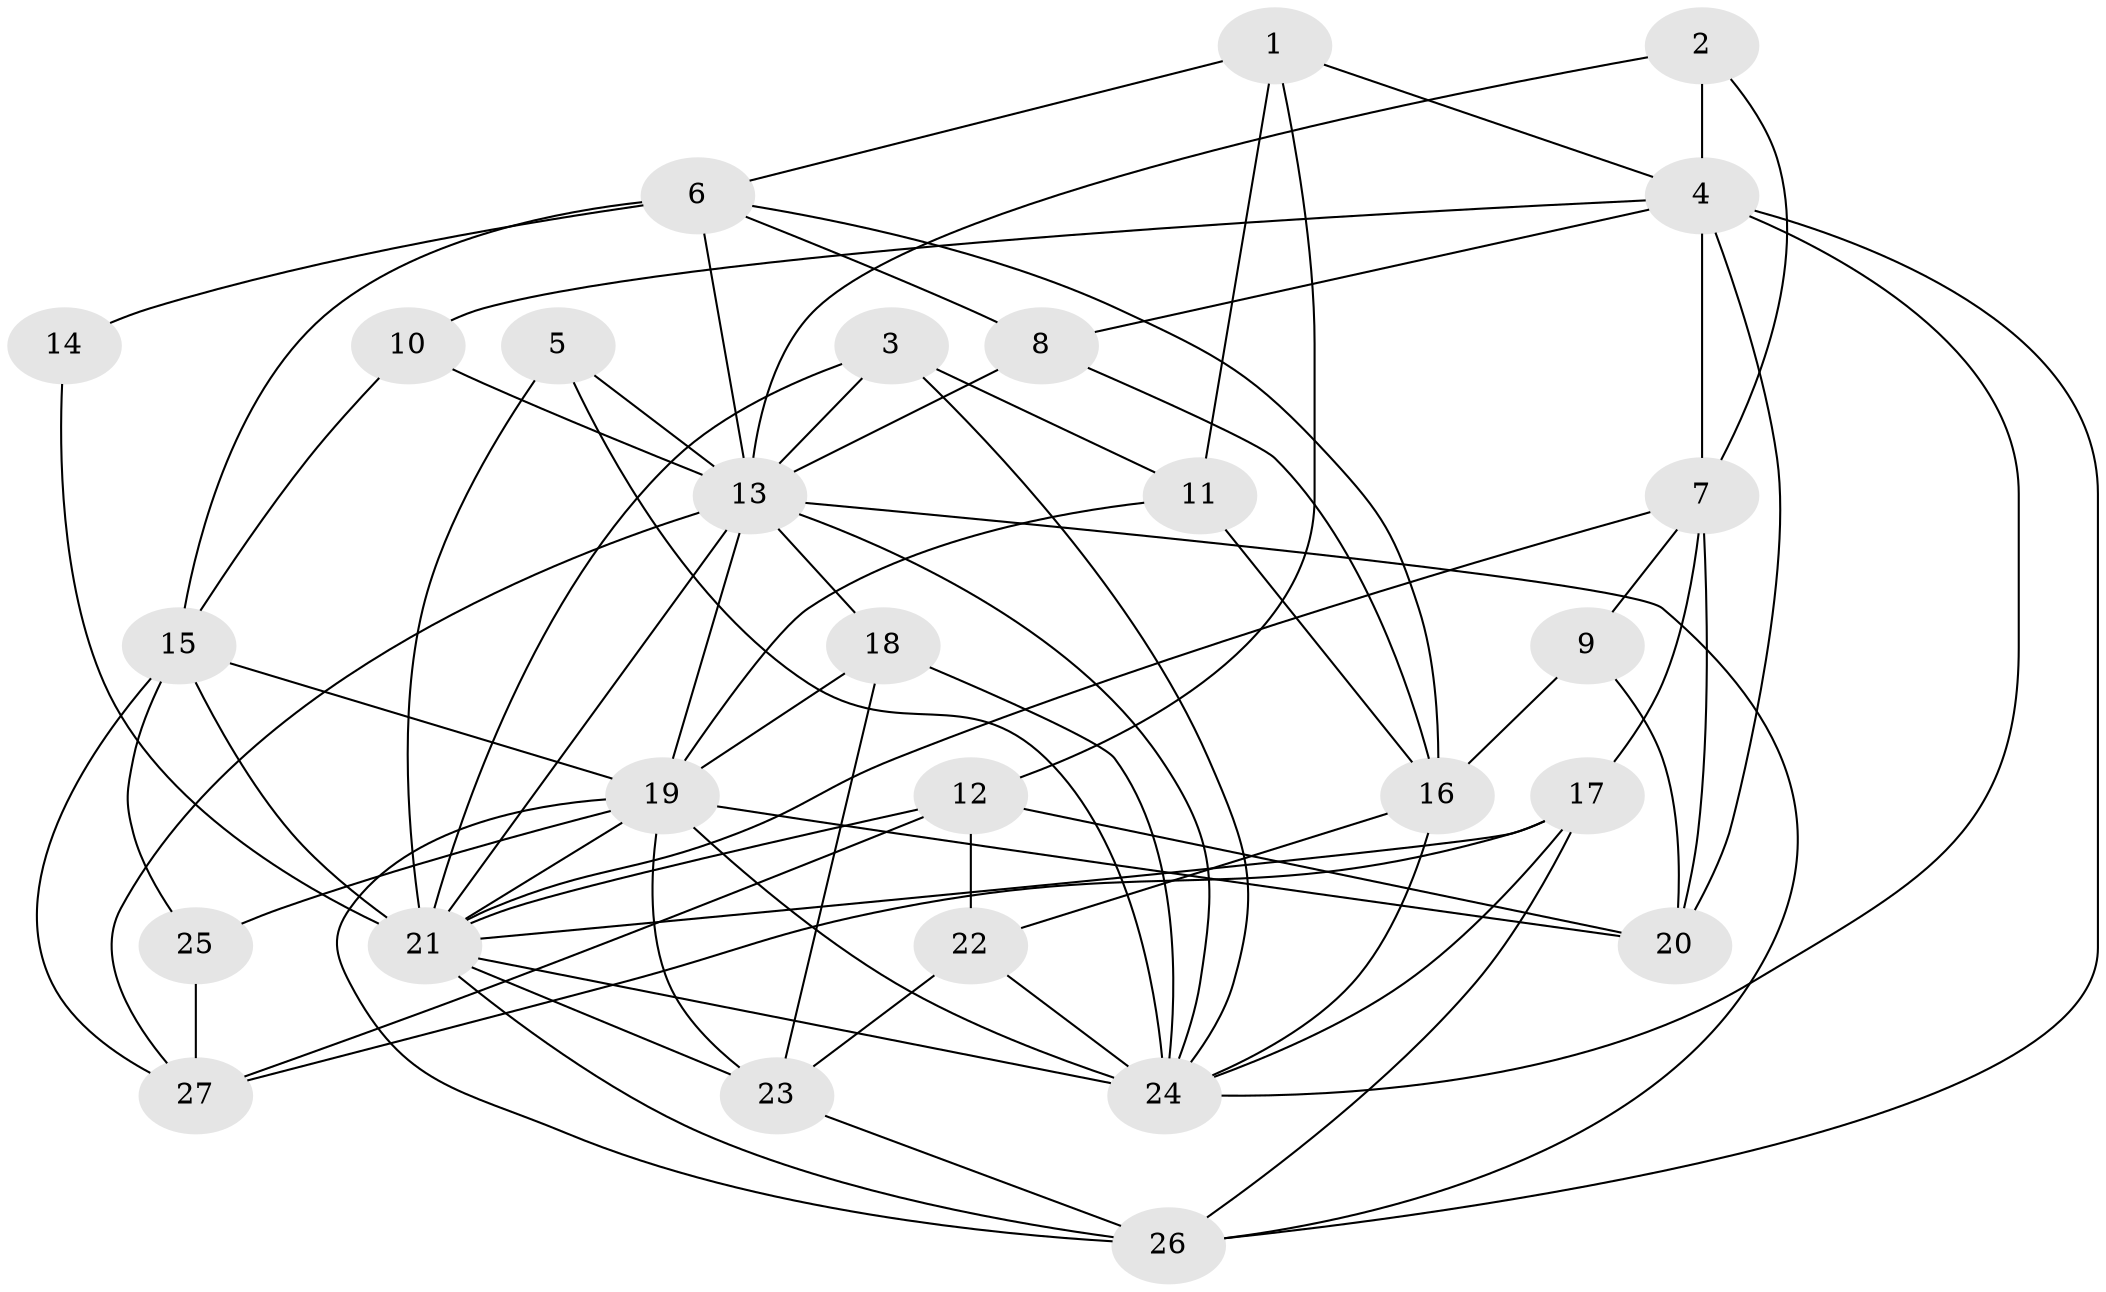 // original degree distribution, {7: 0.037037037037037035, 3: 0.2222222222222222, 4: 0.25925925925925924, 6: 0.05555555555555555, 2: 0.16666666666666666, 5: 0.24074074074074073, 9: 0.018518518518518517}
// Generated by graph-tools (version 1.1) at 2025/50/03/09/25 03:50:08]
// undirected, 27 vertices, 74 edges
graph export_dot {
graph [start="1"]
  node [color=gray90,style=filled];
  1;
  2;
  3;
  4;
  5;
  6;
  7;
  8;
  9;
  10;
  11;
  12;
  13;
  14;
  15;
  16;
  17;
  18;
  19;
  20;
  21;
  22;
  23;
  24;
  25;
  26;
  27;
  1 -- 4 [weight=1.0];
  1 -- 6 [weight=1.0];
  1 -- 11 [weight=1.0];
  1 -- 12 [weight=1.0];
  2 -- 4 [weight=1.0];
  2 -- 7 [weight=1.0];
  2 -- 13 [weight=1.0];
  3 -- 11 [weight=1.0];
  3 -- 13 [weight=1.0];
  3 -- 21 [weight=1.0];
  3 -- 24 [weight=1.0];
  4 -- 7 [weight=1.0];
  4 -- 8 [weight=1.0];
  4 -- 10 [weight=1.0];
  4 -- 20 [weight=1.0];
  4 -- 24 [weight=1.0];
  4 -- 26 [weight=1.0];
  5 -- 13 [weight=1.0];
  5 -- 21 [weight=1.0];
  5 -- 24 [weight=1.0];
  6 -- 8 [weight=1.0];
  6 -- 13 [weight=1.0];
  6 -- 14 [weight=2.0];
  6 -- 15 [weight=1.0];
  6 -- 16 [weight=1.0];
  7 -- 9 [weight=1.0];
  7 -- 17 [weight=1.0];
  7 -- 20 [weight=1.0];
  7 -- 21 [weight=1.0];
  8 -- 13 [weight=1.0];
  8 -- 16 [weight=1.0];
  9 -- 16 [weight=1.0];
  9 -- 20 [weight=1.0];
  10 -- 13 [weight=1.0];
  10 -- 15 [weight=1.0];
  11 -- 16 [weight=1.0];
  11 -- 19 [weight=1.0];
  12 -- 20 [weight=1.0];
  12 -- 21 [weight=1.0];
  12 -- 22 [weight=1.0];
  12 -- 27 [weight=1.0];
  13 -- 18 [weight=1.0];
  13 -- 19 [weight=1.0];
  13 -- 21 [weight=1.0];
  13 -- 24 [weight=1.0];
  13 -- 26 [weight=1.0];
  13 -- 27 [weight=1.0];
  14 -- 21 [weight=1.0];
  15 -- 19 [weight=1.0];
  15 -- 21 [weight=1.0];
  15 -- 25 [weight=1.0];
  15 -- 27 [weight=1.0];
  16 -- 22 [weight=1.0];
  16 -- 24 [weight=1.0];
  17 -- 21 [weight=1.0];
  17 -- 24 [weight=1.0];
  17 -- 26 [weight=1.0];
  17 -- 27 [weight=1.0];
  18 -- 19 [weight=1.0];
  18 -- 23 [weight=1.0];
  18 -- 24 [weight=2.0];
  19 -- 20 [weight=1.0];
  19 -- 21 [weight=1.0];
  19 -- 23 [weight=1.0];
  19 -- 24 [weight=1.0];
  19 -- 25 [weight=1.0];
  19 -- 26 [weight=1.0];
  21 -- 23 [weight=1.0];
  21 -- 24 [weight=1.0];
  21 -- 26 [weight=1.0];
  22 -- 23 [weight=1.0];
  22 -- 24 [weight=1.0];
  23 -- 26 [weight=1.0];
  25 -- 27 [weight=1.0];
}
